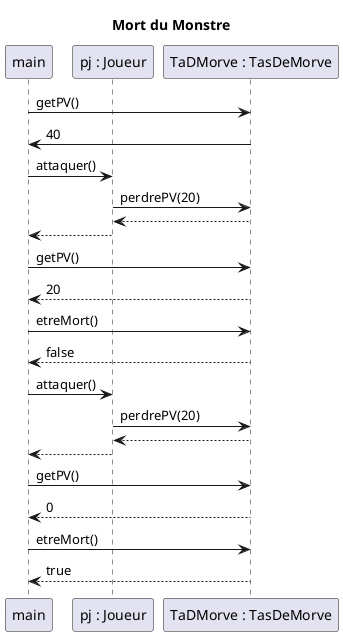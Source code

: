 @startuml
'https://plantuml.com/sequence-diagram

title Mort du Monstre

participant "main" as M
participant "pj : Joueur" as J
participant "TaDMorve : TasDeMorve" as TD

M -> TD : getPV()
TD -> M : 40

M -> J : attaquer()
J -> TD : perdrePV(20)
TD --> J
J --> M

M -> TD : getPV()
TD --> M : 20

M -> TD : etreMort()
TD --> M : false



M -> J : attaquer()
J -> TD : perdrePV(20)
TD --> J
J --> M

M -> TD : getPV()
TD --> M : 0

M -> TD : etreMort()
TD --> M : true
@enduml